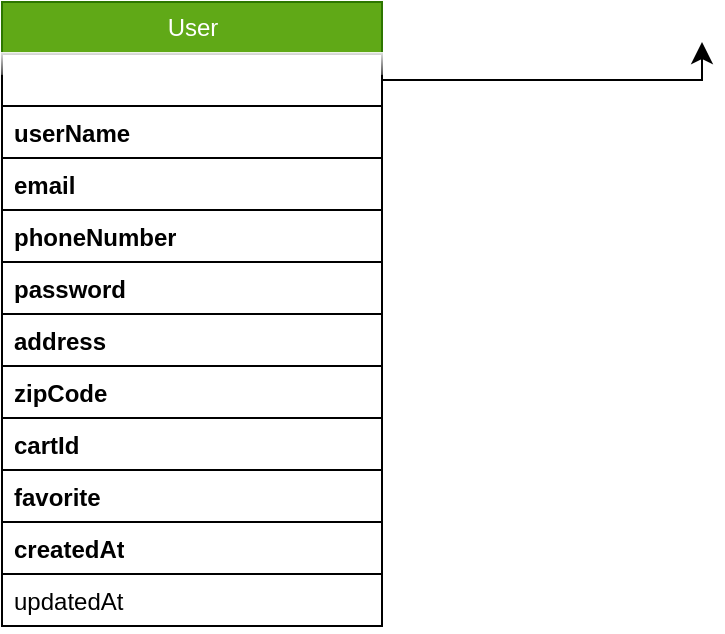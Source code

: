 <mxfile>
    <diagram id="VVfCD4cTJvNlWvyD3Cdj" name="Page-1">
        <mxGraphModel dx="630" dy="447" grid="1" gridSize="10" guides="1" tooltips="1" connect="1" arrows="1" fold="1" page="1" pageScale="1" pageWidth="850" pageHeight="1100" math="0" shadow="0">
            <root>
                <mxCell id="0"/>
                <mxCell id="1" parent="0"/>
                <mxCell id="2" value="User" style="swimlane;fontStyle=0;childLayout=stackLayout;horizontal=1;startSize=26;fillColor=#60a917;horizontalStack=0;resizeParent=1;resizeParentMax=0;resizeLast=0;collapsible=1;marginBottom=0;html=1;fontColor=#ffffff;strokeColor=#2D7600;" vertex="1" parent="1">
                    <mxGeometry x="100" y="100" width="190" height="312" as="geometry"/>
                </mxCell>
                <mxCell id="3" value="Id" style="text;strokeColor=default;fillColor=default;align=left;verticalAlign=top;spacingLeft=4;spacingRight=4;overflow=hidden;rotatable=0;points=[[0,0.5],[1,0.5]];portConstraint=eastwest;whiteSpace=wrap;html=1;fontColor=#ffffff;glass=1;fontStyle=1" vertex="1" parent="2">
                    <mxGeometry y="26" width="190" height="26" as="geometry"/>
                </mxCell>
                <mxCell id="6" value="userName" style="text;strokeColor=default;fillColor=default;align=left;verticalAlign=top;spacingLeft=4;spacingRight=4;overflow=hidden;rotatable=0;points=[[0,0.5],[1,0.5]];portConstraint=eastwest;whiteSpace=wrap;html=1;rounded=0;fontStyle=1;horizontal=1;" vertex="1" parent="2">
                    <mxGeometry y="52" width="190" height="26" as="geometry"/>
                </mxCell>
                <mxCell id="8" value="email" style="text;strokeColor=default;fillColor=default;align=left;verticalAlign=top;spacingLeft=4;spacingRight=4;overflow=hidden;rotatable=0;points=[[0,0.5],[1,0.5]];portConstraint=eastwest;whiteSpace=wrap;html=1;fontStyle=1;horizontal=1;" vertex="1" parent="2">
                    <mxGeometry y="78" width="190" height="26" as="geometry"/>
                </mxCell>
                <mxCell id="9" value="phoneNumber" style="text;strokeColor=default;fillColor=default;align=left;verticalAlign=top;spacingLeft=4;spacingRight=4;overflow=hidden;rotatable=0;points=[[0,0.5],[1,0.5]];portConstraint=eastwest;whiteSpace=wrap;html=1;fontStyle=1;horizontal=1;" vertex="1" parent="2">
                    <mxGeometry y="104" width="190" height="26" as="geometry"/>
                </mxCell>
                <mxCell id="10" value="password" style="text;strokeColor=default;fillColor=default;align=left;verticalAlign=top;spacingLeft=4;spacingRight=4;overflow=hidden;rotatable=0;points=[[0,0.5],[1,0.5]];portConstraint=eastwest;whiteSpace=wrap;html=1;fontStyle=1;horizontal=1;" vertex="1" parent="2">
                    <mxGeometry y="130" width="190" height="26" as="geometry"/>
                </mxCell>
                <mxCell id="7" value="address" style="text;strokeColor=default;fillColor=default;align=left;verticalAlign=top;spacingLeft=4;spacingRight=4;overflow=hidden;rotatable=0;points=[[0,0.5],[1,0.5]];portConstraint=eastwest;whiteSpace=wrap;html=1;fontStyle=1;horizontal=1;" vertex="1" parent="2">
                    <mxGeometry y="156" width="190" height="26" as="geometry"/>
                </mxCell>
                <mxCell id="11" value="zipCode" style="text;strokeColor=default;fillColor=default;align=left;verticalAlign=top;spacingLeft=4;spacingRight=4;overflow=hidden;rotatable=0;points=[[0,0.5],[1,0.5]];portConstraint=eastwest;whiteSpace=wrap;html=1;fontStyle=1;horizontal=1;" vertex="1" parent="2">
                    <mxGeometry y="182" width="190" height="26" as="geometry"/>
                </mxCell>
                <mxCell id="12" value="cartId" style="text;strokeColor=default;fillColor=default;align=left;verticalAlign=top;spacingLeft=4;spacingRight=4;overflow=hidden;rotatable=0;points=[[0,0.5],[1,0.5]];portConstraint=eastwest;whiteSpace=wrap;html=1;fontStyle=1;horizontal=1;" vertex="1" parent="2">
                    <mxGeometry y="208" width="190" height="26" as="geometry"/>
                </mxCell>
                <mxCell id="15" value="favorite" style="text;strokeColor=default;fillColor=default;align=left;verticalAlign=top;spacingLeft=4;spacingRight=4;overflow=hidden;rotatable=0;points=[[0,0.5],[1,0.5]];portConstraint=eastwest;whiteSpace=wrap;html=1;fontStyle=1;horizontal=1;" vertex="1" parent="2">
                    <mxGeometry y="234" width="190" height="26" as="geometry"/>
                </mxCell>
                <mxCell id="13" value="createdAt" style="text;strokeColor=default;fillColor=default;align=left;verticalAlign=top;spacingLeft=4;spacingRight=4;overflow=hidden;rotatable=0;points=[[0,0.5],[1,0.5]];portConstraint=eastwest;whiteSpace=wrap;html=1;fontStyle=1;horizontal=1;" vertex="1" parent="2">
                    <mxGeometry y="260" width="190" height="26" as="geometry"/>
                </mxCell>
                <mxCell id="14" value="updatedAt" style="text;strokeColor=default;fillColor=default;align=left;verticalAlign=top;spacingLeft=4;spacingRight=4;overflow=hidden;rotatable=0;points=[[0,0.5],[1,0.5]];portConstraint=eastwest;whiteSpace=wrap;html=1;shadow=0;glass=0;" vertex="1" parent="2">
                    <mxGeometry y="286" width="190" height="26" as="geometry"/>
                </mxCell>
                <mxCell id="16" value="" style="edgeStyle=segmentEdgeStyle;endArrow=classic;html=1;curved=0;rounded=0;endSize=8;startSize=8;exitX=1;exitY=0.5;exitDx=0;exitDy=0;" edge="1" parent="1" source="3">
                    <mxGeometry width="50" height="50" relative="1" as="geometry">
                        <mxPoint x="310" y="270" as="sourcePoint"/>
                        <mxPoint x="450" y="120" as="targetPoint"/>
                    </mxGeometry>
                </mxCell>
            </root>
        </mxGraphModel>
    </diagram>
</mxfile>